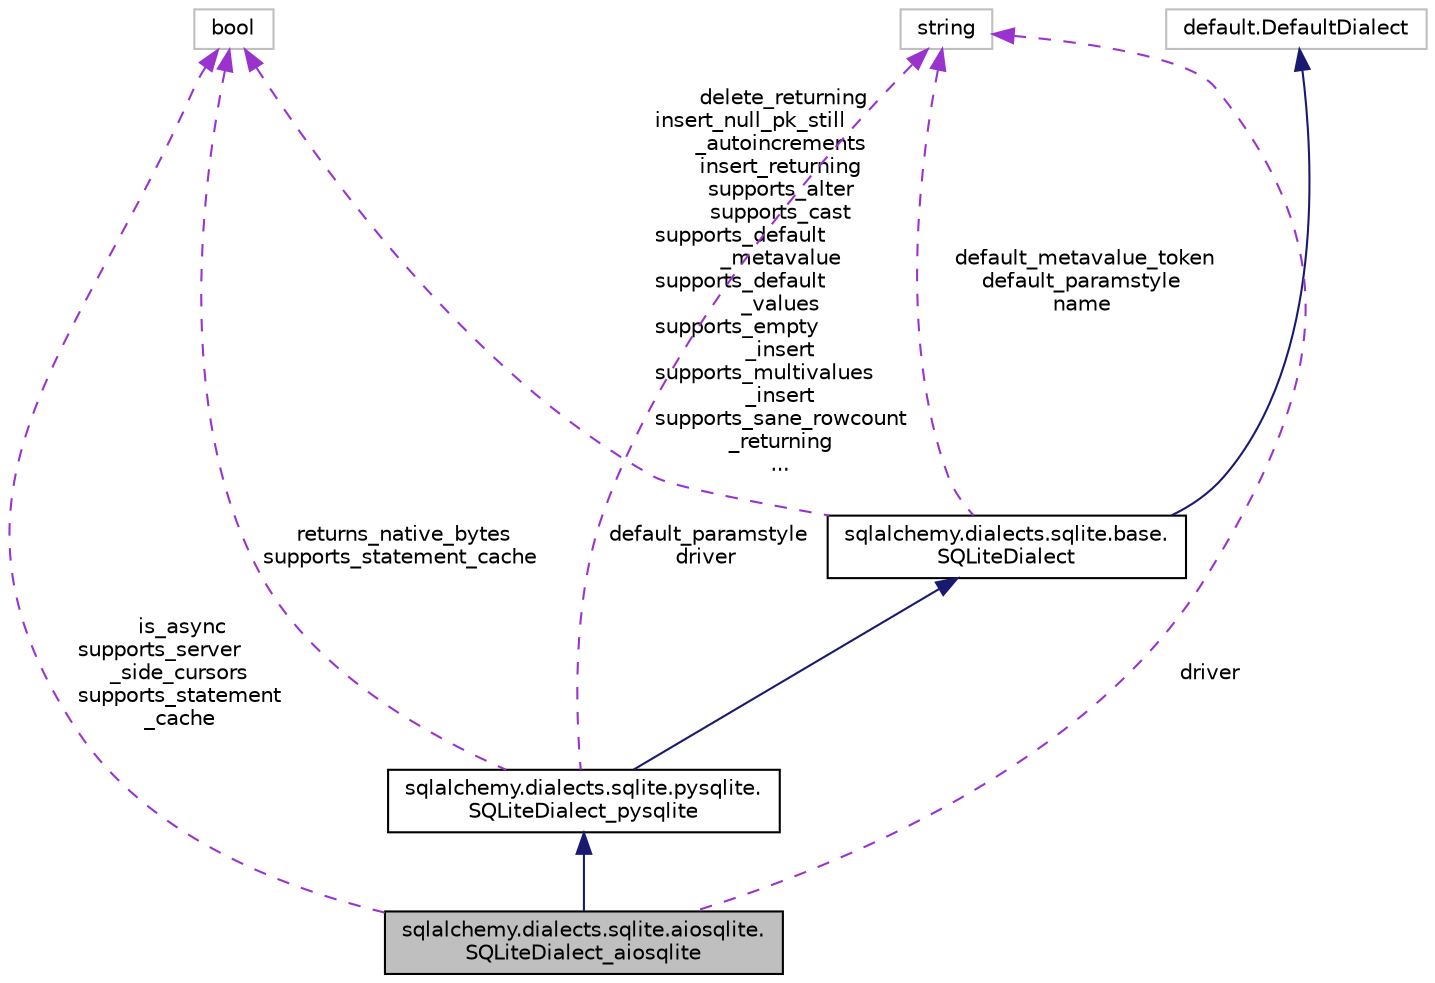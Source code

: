 digraph "sqlalchemy.dialects.sqlite.aiosqlite.SQLiteDialect_aiosqlite"
{
 // LATEX_PDF_SIZE
  edge [fontname="Helvetica",fontsize="10",labelfontname="Helvetica",labelfontsize="10"];
  node [fontname="Helvetica",fontsize="10",shape=record];
  Node1 [label="sqlalchemy.dialects.sqlite.aiosqlite.\lSQLiteDialect_aiosqlite",height=0.2,width=0.4,color="black", fillcolor="grey75", style="filled", fontcolor="black",tooltip=" "];
  Node2 -> Node1 [dir="back",color="midnightblue",fontsize="10",style="solid",fontname="Helvetica"];
  Node2 [label="sqlalchemy.dialects.sqlite.pysqlite.\lSQLiteDialect_pysqlite",height=0.2,width=0.4,color="black", fillcolor="white", style="filled",URL="$classsqlalchemy_1_1dialects_1_1sqlite_1_1pysqlite_1_1SQLiteDialect__pysqlite.html",tooltip=" "];
  Node3 -> Node2 [dir="back",color="midnightblue",fontsize="10",style="solid",fontname="Helvetica"];
  Node3 [label="sqlalchemy.dialects.sqlite.base.\lSQLiteDialect",height=0.2,width=0.4,color="black", fillcolor="white", style="filled",URL="$classsqlalchemy_1_1dialects_1_1sqlite_1_1base_1_1SQLiteDialect.html",tooltip=" "];
  Node4 -> Node3 [dir="back",color="midnightblue",fontsize="10",style="solid",fontname="Helvetica"];
  Node4 [label="default.DefaultDialect",height=0.2,width=0.4,color="grey75", fillcolor="white", style="filled",tooltip=" "];
  Node5 -> Node3 [dir="back",color="darkorchid3",fontsize="10",style="dashed",label=" delete_returning\ninsert_null_pk_still\l_autoincrements\ninsert_returning\nsupports_alter\nsupports_cast\nsupports_default\l_metavalue\nsupports_default\l_values\nsupports_empty\l_insert\nsupports_multivalues\l_insert\nsupports_sane_rowcount\l_returning\n..." ,fontname="Helvetica"];
  Node5 [label="bool",height=0.2,width=0.4,color="grey75", fillcolor="white", style="filled",tooltip=" "];
  Node6 -> Node3 [dir="back",color="darkorchid3",fontsize="10",style="dashed",label=" default_metavalue_token\ndefault_paramstyle\nname" ,fontname="Helvetica"];
  Node6 [label="string",height=0.2,width=0.4,color="grey75", fillcolor="white", style="filled",tooltip=" "];
  Node5 -> Node2 [dir="back",color="darkorchid3",fontsize="10",style="dashed",label=" returns_native_bytes\nsupports_statement_cache" ,fontname="Helvetica"];
  Node6 -> Node2 [dir="back",color="darkorchid3",fontsize="10",style="dashed",label=" default_paramstyle\ndriver" ,fontname="Helvetica"];
  Node5 -> Node1 [dir="back",color="darkorchid3",fontsize="10",style="dashed",label=" is_async\nsupports_server\l_side_cursors\nsupports_statement\l_cache" ,fontname="Helvetica"];
  Node6 -> Node1 [dir="back",color="darkorchid3",fontsize="10",style="dashed",label=" driver" ,fontname="Helvetica"];
}
